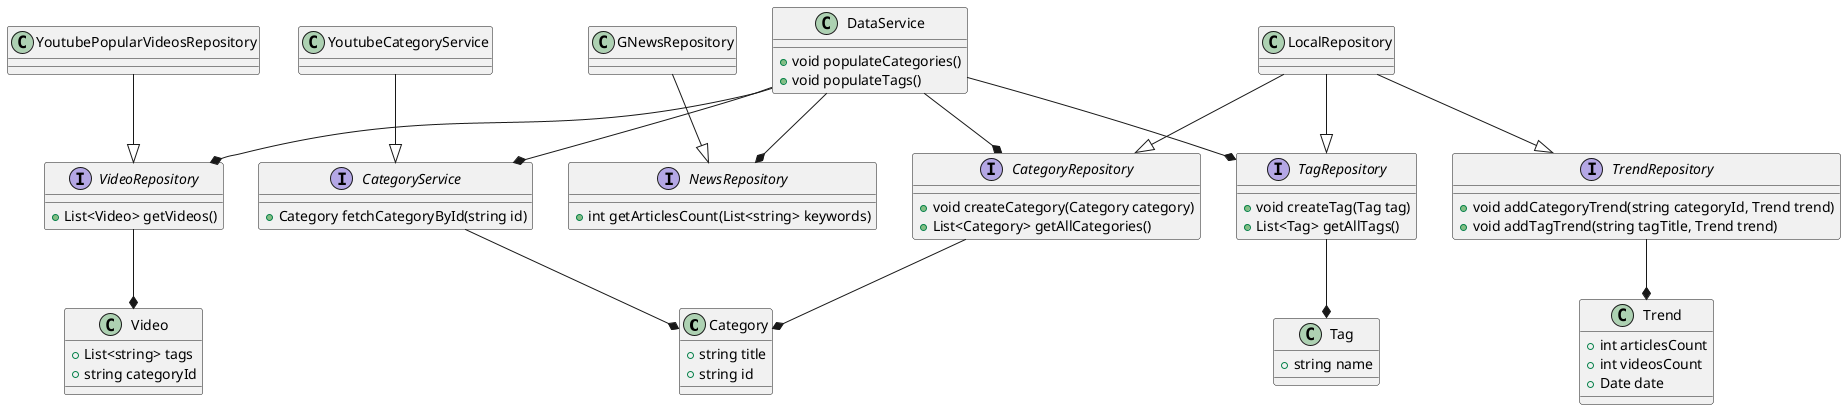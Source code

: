 @startuml

class Category {
    +string title
    +string id
}

class Trend {
    +int articlesCount
    +int videosCount
    +Date date
}

interface CategoryService {
    +Category fetchCategoryById(string id)
}

YoutubeCategoryService --|> CategoryService

interface CategoryRepository {
    +void createCategory(Category category)
    +List<Category> getAllCategories()
}

CategoryService --* Category

class Video {
    +List<string> tags
    +string categoryId
}

interface VideoRepository {
    +List<Video> getVideos()
}

YoutubePopularVideosRepository --|> VideoRepository

interface NewsRepository {
    +int getArticlesCount(List<string> keywords)
}

GNewsRepository --|> NewsRepository

class DataService {
    +void populateCategories()
    +void populateTags()
}

DataService --* TagRepository
DataService --* NewsRepository
DataService --* VideoRepository
DataService --* CategoryRepository
DataService --* CategoryService

class Tag {
    +string name
}

interface TagRepository {
    +void createTag(Tag tag)
    +List<Tag> getAllTags()
}

TagRepository --* Tag

VideoRepository --* Video
CategoryRepository --* Category

interface TrendRepository {
    +void addCategoryTrend(string categoryId, Trend trend)
    +void addTagTrend(string tagTitle, Trend trend)
}

TrendRepository --* Trend

LocalRepository --|> TrendRepository
LocalRepository --|> TagRepository
LocalRepository --|> CategoryRepository

@enduml